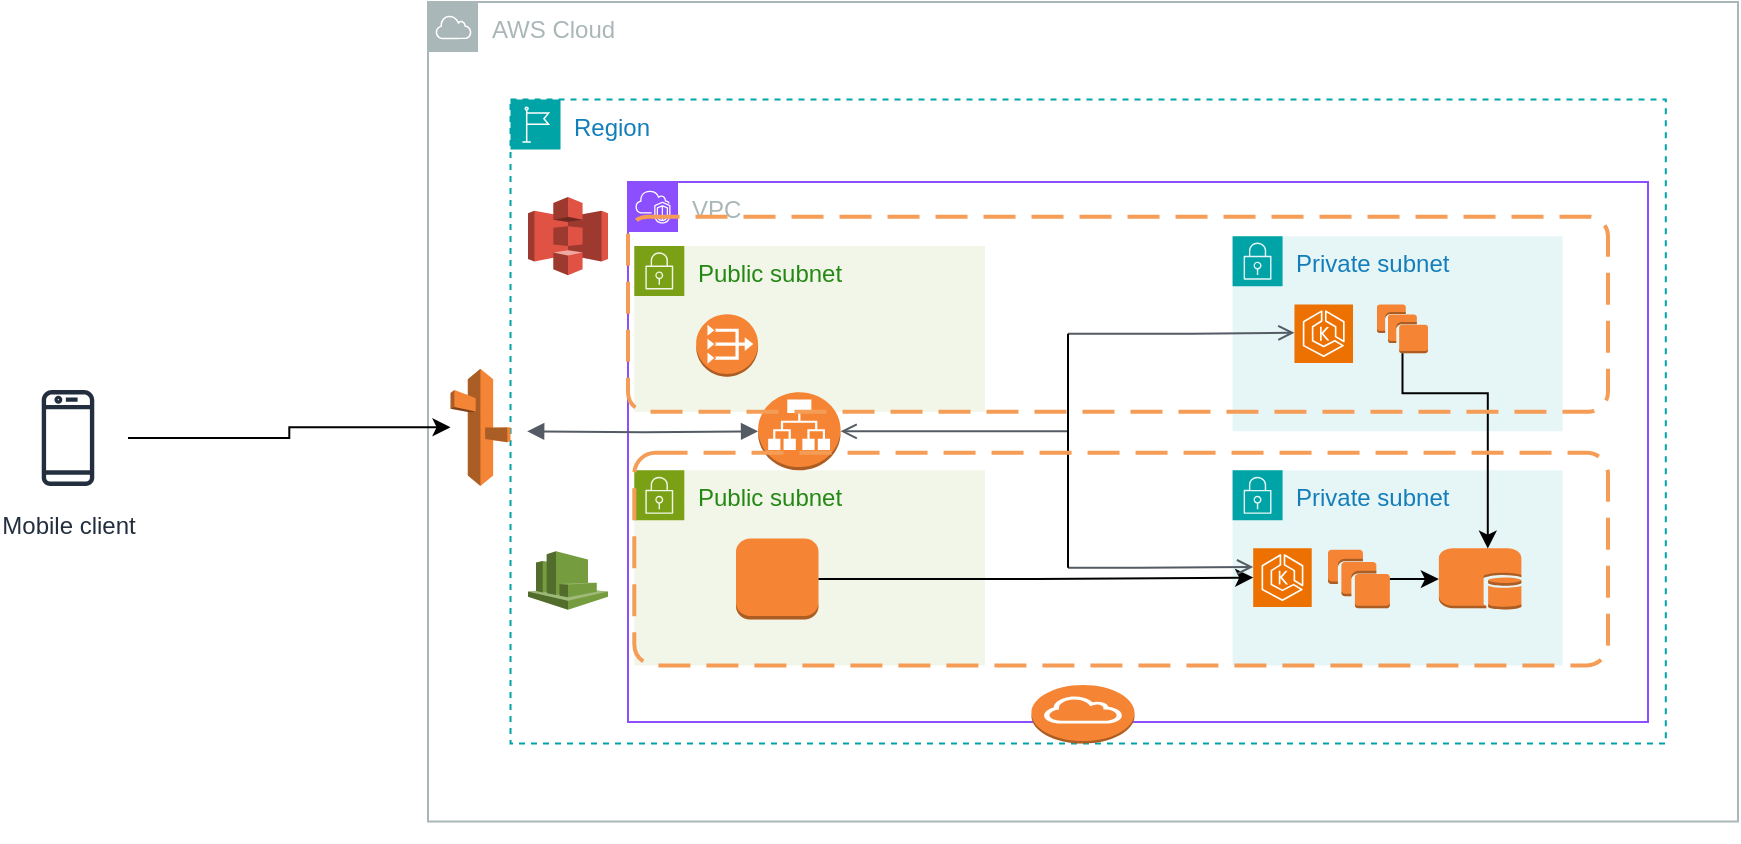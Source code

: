 <mxfile version="24.5.3" type="device">
  <diagram name="Page-1" id="yljmo2ODpmwC7XOK9mpB">
    <mxGraphModel dx="1036" dy="614" grid="1" gridSize="10" guides="1" tooltips="1" connect="1" arrows="1" fold="1" page="1" pageScale="1" pageWidth="850" pageHeight="1100" math="0" shadow="0">
      <root>
        <mxCell id="0" />
        <mxCell id="1" parent="0" />
        <mxCell id="vMQlbJKzdD5TBT5hC3Ut-5" value="VPC" style="points=[[0,0],[0.25,0],[0.5,0],[0.75,0],[1,0],[1,0.25],[1,0.5],[1,0.75],[1,1],[0.75,1],[0.5,1],[0.25,1],[0,1],[0,0.75],[0,0.5],[0,0.25]];outlineConnect=0;gradientColor=none;html=1;whiteSpace=wrap;fontSize=12;fontStyle=0;container=1;pointerEvents=0;collapsible=0;recursiveResize=0;shape=mxgraph.aws4.group;grIcon=mxgraph.aws4.group_vpc2;strokeColor=#8C4FFF;fillColor=none;verticalAlign=top;align=left;spacingLeft=30;fontColor=#AAB7B8;dashed=0;" parent="1" vertex="1">
          <mxGeometry x="330" y="210" width="510" height="270" as="geometry" />
        </mxCell>
        <mxCell id="vMQlbJKzdD5TBT5hC3Ut-3" value="" style="group" parent="1" vertex="1" connectable="0">
          <mxGeometry x="230" y="120" width="655" height="420" as="geometry" />
        </mxCell>
        <mxCell id="vMQlbJKzdD5TBT5hC3Ut-2" value="Region" style="points=[[0,0],[0.25,0],[0.5,0],[0.75,0],[1,0],[1,0.25],[1,0.5],[1,0.75],[1,1],[0.75,1],[0.5,1],[0.25,1],[0,1],[0,0.75],[0,0.5],[0,0.25]];outlineConnect=0;gradientColor=none;html=1;whiteSpace=wrap;fontSize=12;fontStyle=0;container=1;pointerEvents=0;collapsible=0;recursiveResize=0;shape=mxgraph.aws4.group;grIcon=mxgraph.aws4.group_region;strokeColor=#00A4A6;fillColor=none;verticalAlign=top;align=left;spacingLeft=30;fontColor=#147EBA;dashed=1;" parent="vMQlbJKzdD5TBT5hC3Ut-3" vertex="1">
          <mxGeometry x="41.26" y="48.78" width="577.638" height="321.951" as="geometry" />
        </mxCell>
        <mxCell id="vMQlbJKzdD5TBT5hC3Ut-1" value="AWS Cloud" style="sketch=0;outlineConnect=0;gradientColor=none;html=1;whiteSpace=wrap;fontSize=12;fontStyle=0;shape=mxgraph.aws4.group;grIcon=mxgraph.aws4.group_aws_cloud;strokeColor=#AAB7B8;fillColor=none;verticalAlign=top;align=left;spacingLeft=30;fontColor=#AAB7B8;dashed=0;" parent="vMQlbJKzdD5TBT5hC3Ut-3" vertex="1">
          <mxGeometry width="655" height="409.756" as="geometry" />
        </mxCell>
        <mxCell id="vMQlbJKzdD5TBT5hC3Ut-9" value="Public subnet" style="points=[[0,0],[0.25,0],[0.5,0],[0.75,0],[1,0],[1,0.25],[1,0.5],[1,0.75],[1,1],[0.75,1],[0.5,1],[0.25,1],[0,1],[0,0.75],[0,0.5],[0,0.25]];outlineConnect=0;gradientColor=none;html=1;whiteSpace=wrap;fontSize=12;fontStyle=0;container=1;pointerEvents=0;collapsible=0;recursiveResize=0;shape=mxgraph.aws4.group;grIcon=mxgraph.aws4.group_security_group;grStroke=0;strokeColor=#7AA116;fillColor=#F2F6E8;verticalAlign=top;align=left;spacingLeft=30;fontColor=#248814;dashed=0;" parent="vMQlbJKzdD5TBT5hC3Ut-3" vertex="1">
          <mxGeometry x="103.15" y="234.146" width="175.354" height="97.561" as="geometry" />
        </mxCell>
        <mxCell id="vMQlbJKzdD5TBT5hC3Ut-11" value="Private subnet" style="points=[[0,0],[0.25,0],[0.5,0],[0.75,0],[1,0],[1,0.25],[1,0.5],[1,0.75],[1,1],[0.75,1],[0.5,1],[0.25,1],[0,1],[0,0.75],[0,0.5],[0,0.25]];outlineConnect=0;gradientColor=none;html=1;whiteSpace=wrap;fontSize=12;fontStyle=0;container=1;pointerEvents=0;collapsible=0;recursiveResize=0;shape=mxgraph.aws4.group;grIcon=mxgraph.aws4.group_security_group;grStroke=0;strokeColor=#00A4A6;fillColor=#E6F6F7;verticalAlign=top;align=left;spacingLeft=30;fontColor=#147EBA;dashed=0;" parent="vMQlbJKzdD5TBT5hC3Ut-3" vertex="1">
          <mxGeometry x="402.283" y="117.073" width="165.039" height="97.561" as="geometry" />
        </mxCell>
        <mxCell id="vMQlbJKzdD5TBT5hC3Ut-12" value="Private subnet" style="points=[[0,0],[0.25,0],[0.5,0],[0.75,0],[1,0],[1,0.25],[1,0.5],[1,0.75],[1,1],[0.75,1],[0.5,1],[0.25,1],[0,1],[0,0.75],[0,0.5],[0,0.25]];outlineConnect=0;gradientColor=none;html=1;whiteSpace=wrap;fontSize=12;fontStyle=0;container=1;pointerEvents=0;collapsible=0;recursiveResize=0;shape=mxgraph.aws4.group;grIcon=mxgraph.aws4.group_security_group;grStroke=0;strokeColor=#00A4A6;fillColor=#E6F6F7;verticalAlign=top;align=left;spacingLeft=30;fontColor=#147EBA;dashed=0;" parent="vMQlbJKzdD5TBT5hC3Ut-3" vertex="1">
          <mxGeometry x="402.283" y="234.146" width="165.039" height="97.561" as="geometry" />
        </mxCell>
        <mxCell id="vMQlbJKzdD5TBT5hC3Ut-7" value="Public subnet" style="points=[[0,0],[0.25,0],[0.5,0],[0.75,0],[1,0],[1,0.25],[1,0.5],[1,0.75],[1,1],[0.75,1],[0.5,1],[0.25,1],[0,1],[0,0.75],[0,0.5],[0,0.25]];outlineConnect=0;gradientColor=none;html=1;whiteSpace=wrap;fontSize=12;fontStyle=0;container=1;pointerEvents=0;collapsible=0;recursiveResize=0;shape=mxgraph.aws4.group;grIcon=mxgraph.aws4.group_security_group;grStroke=0;strokeColor=#7AA116;fillColor=#F2F6E8;verticalAlign=top;align=left;spacingLeft=30;fontColor=#248814;dashed=0;" parent="vMQlbJKzdD5TBT5hC3Ut-3" vertex="1">
          <mxGeometry x="103.15" y="121.951" width="175.354" height="82.927" as="geometry" />
        </mxCell>
        <mxCell id="vMQlbJKzdD5TBT5hC3Ut-13" value="" style="sketch=0;points=[[0,0,0],[0.25,0,0],[0.5,0,0],[0.75,0,0],[1,0,0],[0,1,0],[0.25,1,0],[0.5,1,0],[0.75,1,0],[1,1,0],[0,0.25,0],[0,0.5,0],[0,0.75,0],[1,0.25,0],[1,0.5,0],[1,0.75,0]];outlineConnect=0;fontColor=#232F3E;fillColor=#ED7100;strokeColor=#ffffff;dashed=0;verticalLabelPosition=bottom;verticalAlign=top;align=center;html=1;fontSize=12;fontStyle=0;aspect=fixed;shape=mxgraph.aws4.resourceIcon;resIcon=mxgraph.aws4.eks;" parent="vMQlbJKzdD5TBT5hC3Ut-3" vertex="1">
          <mxGeometry x="433.228" y="151.22" width="29.268" height="29.268" as="geometry" />
        </mxCell>
        <mxCell id="vMQlbJKzdD5TBT5hC3Ut-14" value="" style="sketch=0;points=[[0,0,0],[0.25,0,0],[0.5,0,0],[0.75,0,0],[1,0,0],[0,1,0],[0.25,1,0],[0.5,1,0],[0.75,1,0],[1,1,0],[0,0.25,0],[0,0.5,0],[0,0.75,0],[1,0.25,0],[1,0.5,0],[1,0.75,0]];outlineConnect=0;fontColor=#232F3E;fillColor=#ED7100;strokeColor=#ffffff;dashed=0;verticalLabelPosition=bottom;verticalAlign=top;align=center;html=1;fontSize=12;fontStyle=0;aspect=fixed;shape=mxgraph.aws4.resourceIcon;resIcon=mxgraph.aws4.eks;" parent="vMQlbJKzdD5TBT5hC3Ut-3" vertex="1">
          <mxGeometry x="412.598" y="273.171" width="29.268" height="29.268" as="geometry" />
        </mxCell>
        <mxCell id="vMQlbJKzdD5TBT5hC3Ut-26" value="" style="outlineConnect=0;dashed=0;verticalLabelPosition=bottom;verticalAlign=top;align=center;html=1;shape=mxgraph.aws3.instances;fillColor=#F58534;gradientColor=none;" parent="vMQlbJKzdD5TBT5hC3Ut-3" vertex="1">
          <mxGeometry x="474.49" y="151.22" width="25.51" height="24.39" as="geometry" />
        </mxCell>
        <mxCell id="vMQlbJKzdD5TBT5hC3Ut-27" value="" style="outlineConnect=0;dashed=0;verticalLabelPosition=bottom;verticalAlign=top;align=center;html=1;shape=mxgraph.aws3.instances;fillColor=#F58534;gradientColor=none;" parent="vMQlbJKzdD5TBT5hC3Ut-3" vertex="1">
          <mxGeometry x="450" y="273.902" width="30.94" height="29.268" as="geometry" />
        </mxCell>
        <mxCell id="vMQlbJKzdD5TBT5hC3Ut-29" value="" style="outlineConnect=0;dashed=0;verticalLabelPosition=bottom;verticalAlign=top;align=center;html=1;shape=mxgraph.aws3.vpc_nat_gateway;fillColor=#F58534;gradientColor=none;" parent="vMQlbJKzdD5TBT5hC3Ut-3" vertex="1">
          <mxGeometry x="134.094" y="156.098" width="30.945" height="31.22" as="geometry" />
        </mxCell>
        <mxCell id="vMQlbJKzdD5TBT5hC3Ut-30" value="" style="outlineConnect=0;dashed=0;verticalLabelPosition=bottom;verticalAlign=top;align=center;html=1;shape=mxgraph.aws3.db_on_instance;fillColor=#F58534;gradientColor=none;" parent="vMQlbJKzdD5TBT5hC3Ut-3" vertex="1">
          <mxGeometry x="505.433" y="273.171" width="41.26" height="30.732" as="geometry" />
        </mxCell>
        <mxCell id="vMQlbJKzdD5TBT5hC3Ut-31" value="" style="outlineConnect=0;dashed=0;verticalLabelPosition=bottom;verticalAlign=top;align=center;html=1;shape=mxgraph.aws3.instance;fillColor=#F58534;gradientColor=none;" parent="vMQlbJKzdD5TBT5hC3Ut-3" vertex="1">
          <mxGeometry x="154" y="268.293" width="41.26" height="40.488" as="geometry" />
        </mxCell>
        <mxCell id="vMQlbJKzdD5TBT5hC3Ut-35" value="" style="outlineConnect=0;dashed=0;verticalLabelPosition=bottom;verticalAlign=top;align=center;html=1;shape=mxgraph.aws3.internet_gateway;fillColor=#F58534;gradientColor=none;" parent="vMQlbJKzdD5TBT5hC3Ut-3" vertex="1">
          <mxGeometry x="301.71" y="341.467" width="51.57" height="29.268" as="geometry" />
        </mxCell>
        <mxCell id="vMQlbJKzdD5TBT5hC3Ut-36" value="" style="outlineConnect=0;dashed=0;verticalLabelPosition=bottom;verticalAlign=top;align=center;html=1;shape=mxgraph.aws3.application_load_balancer;fillColor=#F58534;gradientColor=none;" parent="vMQlbJKzdD5TBT5hC3Ut-3" vertex="1">
          <mxGeometry x="165.039" y="195.122" width="41.26" height="39.024" as="geometry" />
        </mxCell>
        <mxCell id="vMQlbJKzdD5TBT5hC3Ut-34" value="" style="outlineConnect=0;dashed=0;verticalLabelPosition=bottom;verticalAlign=top;align=center;html=1;shape=mxgraph.aws3.route_53;fillColor=#F58536;gradientColor=none;" parent="vMQlbJKzdD5TBT5hC3Ut-3" vertex="1">
          <mxGeometry x="11.26" y="183.415" width="30" height="58.537" as="geometry" />
        </mxCell>
        <mxCell id="vMQlbJKzdD5TBT5hC3Ut-46" value="" style="edgeStyle=orthogonalEdgeStyle;html=1;endArrow=block;elbow=vertical;startArrow=block;startFill=1;endFill=1;strokeColor=#545B64;rounded=0;entryX=0;entryY=0.5;entryDx=0;entryDy=0;entryPerimeter=0;" parent="vMQlbJKzdD5TBT5hC3Ut-3" target="vMQlbJKzdD5TBT5hC3Ut-36" edge="1">
          <mxGeometry width="100" relative="1" as="geometry">
            <mxPoint x="49.57" y="214.634" as="sourcePoint" />
            <mxPoint x="149.57" y="214.634" as="targetPoint" />
          </mxGeometry>
        </mxCell>
        <mxCell id="vMQlbJKzdD5TBT5hC3Ut-53" style="edgeStyle=orthogonalEdgeStyle;rounded=0;orthogonalLoop=1;jettySize=auto;html=1;entryX=0;entryY=0.5;entryDx=0;entryDy=0;entryPerimeter=0;" parent="vMQlbJKzdD5TBT5hC3Ut-3" source="vMQlbJKzdD5TBT5hC3Ut-31" target="vMQlbJKzdD5TBT5hC3Ut-14" edge="1">
          <mxGeometry relative="1" as="geometry" />
        </mxCell>
        <mxCell id="vMQlbJKzdD5TBT5hC3Ut-56" style="edgeStyle=orthogonalEdgeStyle;rounded=0;orthogonalLoop=1;jettySize=auto;html=1;entryX=0.809;entryY=0.667;entryDx=0;entryDy=0;entryPerimeter=0;" parent="vMQlbJKzdD5TBT5hC3Ut-3" source="vMQlbJKzdD5TBT5hC3Ut-26" target="vMQlbJKzdD5TBT5hC3Ut-1" edge="1">
          <mxGeometry relative="1" as="geometry" />
        </mxCell>
        <mxCell id="vMQlbJKzdD5TBT5hC3Ut-57" style="edgeStyle=orthogonalEdgeStyle;rounded=0;orthogonalLoop=1;jettySize=auto;html=1;entryX=0;entryY=0.5;entryDx=0;entryDy=0;entryPerimeter=0;" parent="vMQlbJKzdD5TBT5hC3Ut-3" source="vMQlbJKzdD5TBT5hC3Ut-27" target="vMQlbJKzdD5TBT5hC3Ut-30" edge="1">
          <mxGeometry relative="1" as="geometry" />
        </mxCell>
        <mxCell id="vMQlbJKzdD5TBT5hC3Ut-66" value="" style="edgeStyle=orthogonalEdgeStyle;html=1;endArrow=none;elbow=vertical;startArrow=open;startFill=0;strokeColor=#545B64;rounded=0;" parent="vMQlbJKzdD5TBT5hC3Ut-3" edge="1">
          <mxGeometry width="100" relative="1" as="geometry">
            <mxPoint x="206.3" y="214.634" as="sourcePoint" />
            <mxPoint x="320" y="214.634" as="targetPoint" />
          </mxGeometry>
        </mxCell>
        <mxCell id="vMQlbJKzdD5TBT5hC3Ut-69" value="" style="edgeStyle=orthogonalEdgeStyle;html=1;endArrow=open;elbow=vertical;startArrow=none;endFill=0;strokeColor=#545B64;rounded=0;" parent="vMQlbJKzdD5TBT5hC3Ut-3" edge="1">
          <mxGeometry width="100" relative="1" as="geometry">
            <mxPoint x="320" y="165.854" as="sourcePoint" />
            <mxPoint x="433.23" y="165.366" as="targetPoint" />
            <Array as="points">
              <mxPoint x="382" y="165.854" />
            </Array>
          </mxGeometry>
        </mxCell>
        <mxCell id="vMQlbJKzdD5TBT5hC3Ut-71" value="" style="edgeStyle=orthogonalEdgeStyle;html=1;endArrow=open;elbow=vertical;startArrow=none;endFill=0;strokeColor=#545B64;rounded=0;" parent="vMQlbJKzdD5TBT5hC3Ut-3" edge="1">
          <mxGeometry width="100" relative="1" as="geometry">
            <mxPoint x="320" y="282.927" as="sourcePoint" />
            <mxPoint x="412.6" y="282.439" as="targetPoint" />
            <Array as="points">
              <mxPoint x="356.37" y="282.927" />
            </Array>
          </mxGeometry>
        </mxCell>
        <mxCell id="vMQlbJKzdD5TBT5hC3Ut-72" value="" style="endArrow=none;html=1;rounded=0;" parent="vMQlbJKzdD5TBT5hC3Ut-3" edge="1">
          <mxGeometry width="50" height="50" relative="1" as="geometry">
            <mxPoint x="320" y="282.927" as="sourcePoint" />
            <mxPoint x="320" y="165.854" as="targetPoint" />
          </mxGeometry>
        </mxCell>
        <mxCell id="vMQlbJKzdD5TBT5hC3Ut-73" value="" style="rounded=1;arcSize=10;dashed=1;strokeColor=#F59D56;fillColor=none;gradientColor=none;dashPattern=8 4;strokeWidth=2;" parent="vMQlbJKzdD5TBT5hC3Ut-3" vertex="1">
          <mxGeometry x="100" y="107.317" width="490" height="97.561" as="geometry" />
        </mxCell>
        <mxCell id="vMQlbJKzdD5TBT5hC3Ut-76" value="" style="rounded=1;arcSize=10;dashed=1;strokeColor=#F59D56;fillColor=none;gradientColor=none;dashPattern=8 4;strokeWidth=2;" parent="vMQlbJKzdD5TBT5hC3Ut-3" vertex="1">
          <mxGeometry x="103.15" y="225.366" width="486.85" height="106.341" as="geometry" />
        </mxCell>
        <mxCell id="vMQlbJKzdD5TBT5hC3Ut-77" value="" style="outlineConnect=0;dashed=0;verticalLabelPosition=bottom;verticalAlign=top;align=center;html=1;shape=mxgraph.aws3.s3;fillColor=#E05243;gradientColor=none;" parent="vMQlbJKzdD5TBT5hC3Ut-3" vertex="1">
          <mxGeometry x="50" y="97.561" width="40" height="39.024" as="geometry" />
        </mxCell>
        <mxCell id="vMQlbJKzdD5TBT5hC3Ut-78" value="" style="outlineConnect=0;dashed=0;verticalLabelPosition=bottom;verticalAlign=top;align=center;html=1;shape=mxgraph.aws3.cloudwatch;fillColor=#759C3E;gradientColor=none;" parent="vMQlbJKzdD5TBT5hC3Ut-3" vertex="1">
          <mxGeometry x="50" y="274.634" width="40" height="29.268" as="geometry" />
        </mxCell>
        <mxCell id="vMQlbJKzdD5TBT5hC3Ut-37" style="edgeStyle=orthogonalEdgeStyle;rounded=0;orthogonalLoop=1;jettySize=auto;html=1;" parent="1" source="vMQlbJKzdD5TBT5hC3Ut-33" target="vMQlbJKzdD5TBT5hC3Ut-34" edge="1">
          <mxGeometry relative="1" as="geometry" />
        </mxCell>
        <mxCell id="vMQlbJKzdD5TBT5hC3Ut-33" value="Mobile client" style="sketch=0;outlineConnect=0;fontColor=#232F3E;gradientColor=none;strokeColor=#232F3E;fillColor=#ffffff;dashed=0;verticalLabelPosition=bottom;verticalAlign=top;align=center;html=1;fontSize=12;fontStyle=0;aspect=fixed;shape=mxgraph.aws4.resourceIcon;resIcon=mxgraph.aws4.mobile_client;" parent="1" vertex="1">
          <mxGeometry x="20" y="308" width="60" height="60" as="geometry" />
        </mxCell>
      </root>
    </mxGraphModel>
  </diagram>
</mxfile>
